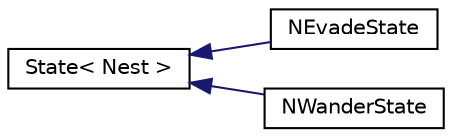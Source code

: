 digraph "Graphical Class Hierarchy"
{
  edge [fontname="Helvetica",fontsize="10",labelfontname="Helvetica",labelfontsize="10"];
  node [fontname="Helvetica",fontsize="10",shape=record];
  rankdir="LR";
  Node0 [label="State\< Nest \>",height=0.2,width=0.4,color="black", fillcolor="white", style="filled",URL="$class_state.html"];
  Node0 -> Node1 [dir="back",color="midnightblue",fontsize="10",style="solid",fontname="Helvetica"];
  Node1 [label="NEvadeState",height=0.2,width=0.4,color="black", fillcolor="white", style="filled",URL="$class_n_evade_state.html"];
  Node0 -> Node2 [dir="back",color="midnightblue",fontsize="10",style="solid",fontname="Helvetica"];
  Node2 [label="NWanderState",height=0.2,width=0.4,color="black", fillcolor="white", style="filled",URL="$class_n_wander_state.html"];
}
